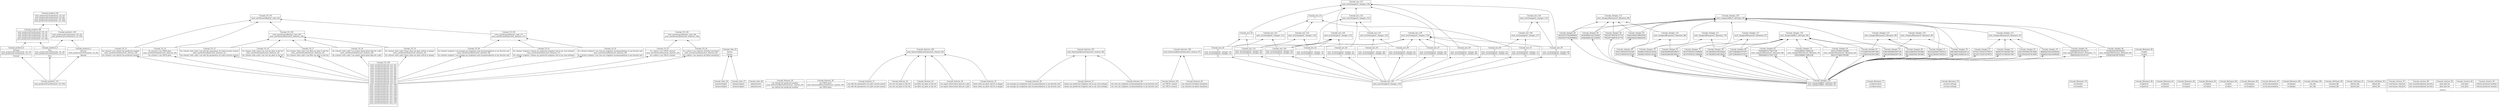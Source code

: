 digraph G { 
	rankdir=BT;
subgraph products { 
label="products";
4 [shape=record,label="{Concept_products_4|Vine\nexist_products2UserStories(C_US_18)\nexist_products2UserStories(C_US_21)\n|Vine\n}"];
5 [shape=record,label="{Concept_products_5|Almond\nexist_products2UserStories(C_US_20)\n|Almond\n}"];
6 [shape=record,label="{Concept_products_6|Orchard\nexist_products2UserStories(C_US_16)\nexist_products2UserStories(C_US_17)\n|Orchard\n}"];
98 [shape=record,label="{Concept_products_98|exist_products2UserStories(C_US_13)\nexist_products2UserStories(C_US_15)\nexist_products2UserStories(C_US_19)\nexist_products2UserStories(C_US_23)\nexist_products2UserStories(C_US_102)\n|}"];
99 [shape=record,label="{Concept_products_99|exist_products2UserStories(C_US_14)\nexist_products2UserStories(C_US_24)\nexist_products2UserStories(C_US_101)\nexist_products2UserStories(C_US_104)\n|}"];
100 [shape=record,label="{Concept_products_100|exist_products2UserStories(C_US_22)\nexist_products2UserStories(C_US_103)\n|}"];
121 [shape=record,label="{Concept_products_121|exist_products2UserStories(C_US_105)\n|}"];
	121 -> 4
	121 -> 5
	121 -> 6
	4 -> 98
	6 -> 98
	98 -> 99
	100 -> 99
	4 -> 100
	5 -> 100
}
subgraph US { 
label="US";
13 [shape=record,label="{Concept_US_13|As a farmer  I can refresh the predicted weather\nexist_userStories2features(C_features_29)\n|As a farmer  I can refresh the predicted weather\n}"];
14 [shape=record,label="{Concept_US_14|As a farmer I can CRUD plots\nexist_userStories2features(C_features_30)\n|As a farmer I can CRUD plots\n}"];
15 [shape=record,label="{Concept_US_15|As a farmer with a plot I can edit the parameters of a plot (current season)\nexist_userStories2features(C_features_31)\n|As a farmer with a plot I can edit the parameters of a plot (current season)\n}"];
16 [shape=record,label="{Concept_US_16|As a farmer with a plot I can sort my plots in the list\nexist_userStories2features(C_features_32)\n|As a farmer with a plot I can sort my plots in the list\n}"];
17 [shape=record,label="{Concept_US_17|As a farmer with a plot I can filter my plots in the list\nexist_userStories2features(C_features_33)\n|As a farmer with a plot I can filter my plots in the list\n}"];
18 [shape=record,label="{Concept_US_18|As a farmer with a plot I can export observation data for a plot\nexist_userStories2features(C_features_34)\n|As a farmer with a plot I can export observation data for a plot\n}"];
19 [shape=record,label="{Concept_US_19|As a farmer with a plot I know when my plots will be in danger\nexist_userStories2features(C_features_35)\n|As a farmer with a plot I know when my plots will be in danger\n}"];
20 [shape=record,label="{Concept_US_20|As a farmer irrigator I can manage my irrigations and recommendations in my favorite unit\nexist_userStories2features(C_features_36)\n|As a farmer irrigator I can manage my irrigations and recommendations in my favorite unit\n}"];
21 [shape=record,label="{Concept_US_21|As a farmer irrigator I choose my preferred irrigation unit in my user-settings\nexist_userStories2features(C_features_37)\n|As a farmer irrigator I choose my preferred irrigation unit in my user-settings\n}"];
22 [shape=record,label="{Concept_US_22|As a farmer irrigator I can view my irrigation recommendations in my favorite unit\nexist_userStories2features(C_features_38)\n|As a farmer irrigator I can view my irrigation recommendations in my favorite unit\n}"];
23 [shape=record,label="{Concept_US_23|As a admin I can CRUD a farmer\nexist_userStories2features(C_features_39)\n|As a admin I can CRUD a farmer\n}"];
24 [shape=record,label="{Concept_US_24|As a admin I can relaunch all failed simulation\nexist_userStories2features(C_features_40)\n|As a admin I can relaunch all failed simulation\n}"];
101 [shape=record,label="{Concept_US_101|exist_userStories2Roles(C_roles_25)\n|}"];
102 [shape=record,label="{Concept_US_102|exist_userStories2Roles(C_roles_26)\nexist_userStories2features(C_features_106)\n|}"];
103 [shape=record,label="{Concept_US_103|exist_userStories2Roles(C_roles_27)\nexist_userStories2features(C_features_107)\n|}"];
104 [shape=record,label="{Concept_US_104|exist_userStories2Roles(C_roles_28)\nexist_userStories2features(C_features_108)\n|}"];
105 [shape=record,label="{Concept_US_105|exist_userStories2mrs(C_mrs_41)\nexist_userStories2mrs(C_mrs_42)\nexist_userStories2mrs(C_mrs_43)\nexist_userStories2mrs(C_mrs_44)\nexist_userStories2mrs(C_mrs_45)\nexist_userStories2mrs(C_mrs_46)\nexist_userStories2mrs(C_mrs_47)\nexist_userStories2mrs(C_mrs_48)\nexist_userStories2mrs(C_mrs_49)\nexist_userStories2mrs(C_mrs_50)\nexist_userStories2mrs(C_mrs_51)\nexist_userStories2mrs(C_mrs_52)\nexist_userStories2mrs(C_mrs_109)\nexist_userStories2mrs(C_mrs_110)\nexist_userStories2mrs(C_mrs_122)\nexist_userStories2mrs(C_mrs_123)\nexist_userStories2mrs(C_mrs_124)\nexist_userStories2mrs(C_mrs_125)\nexist_userStories2mrs(C_mrs_126)\nexist_userStories2mrs(C_mrs_127)\nexist_userStories2mrs(C_mrs_128)\nexist_userStories2mrs(C_mrs_129)\nexist_userStories2mrs(C_mrs_130)\nexist_userStories2mrs(C_mrs_131)\n|}"];
	105 -> 13
	105 -> 14
	105 -> 15
	105 -> 16
	105 -> 17
	105 -> 18
	105 -> 19
	105 -> 20
	105 -> 21
	105 -> 22
	105 -> 23
	105 -> 24
	13 -> 101
	14 -> 101
	102 -> 101
	103 -> 101
	15 -> 102
	16 -> 102
	17 -> 102
	18 -> 102
	19 -> 102
	20 -> 103
	21 -> 103
	22 -> 103
	23 -> 104
	24 -> 104
}
subgraph roles { 
label="roles";
25 [shape=record,label="{Concept_roles_25|farmer\n|farmer\n}"];
26 [shape=record,label="{Concept_roles_26|farmerwithplot\n|farmerwithplot\n}"];
27 [shape=record,label="{Concept_roles_27|farmerirrigator\n|farmerirrigator\n}"];
28 [shape=record,label="{Concept_roles_28|administrator\n|administrator\n}"];
	26 -> 25
	27 -> 25
}
subgraph features { 
label="features";
29 [shape=record,label="{Concept_features_29|can refresh the predicted weather\nexist_features2AbstracFeatures(C_clusters_93)\n|can refresh the predicted weather\n}"];
30 [shape=record,label="{Concept_features_30|can CRUD plots\nexist_features2AbstracFeatures(C_clusters_94)\n|can CRUD plots\n}"];
31 [shape=record,label="{Concept_features_31|can edit the parameters of a plot current season\n|can edit the parameters of a plot current season\n}"];
32 [shape=record,label="{Concept_features_32|can sort my plots in the list\n|can sort my plots in the list\n}"];
33 [shape=record,label="{Concept_features_33|can filter my plots in the list\n|can filter my plots in the list\n}"];
34 [shape=record,label="{Concept_features_34|can export observation data for a plot\n|can export observation data for a plot\n}"];
35 [shape=record,label="{Concept_features_35|know when my plots will be in danger\n|know when my plots will be in danger\n}"];
36 [shape=record,label="{Concept_features_36|can manage my irrigations and recommendations in my favorite unit\n|can manage my irrigations and recommendations in my favorite unit\n}"];
37 [shape=record,label="{Concept_features_37|choose my preferred irrigation unit in my user-settings\n|choose my preferred irrigation unit in my user-settings\n}"];
38 [shape=record,label="{Concept_features_38|can view my irrigation recommendations in my favorite unit\n|can view my irrigation recommendations in my favorite unit\n}"];
39 [shape=record,label="{Concept_features_39|can CRUD a farmer\n|can CRUD a farmer\n}"];
40 [shape=record,label="{Concept_features_40|can relaunch all failed simulation\n|can relaunch all failed simulation\n}"];
106 [shape=record,label="{Concept_features_106|exist_features2AbstracFeatures(C_clusters_95)\n|}"];
107 [shape=record,label="{Concept_features_107|exist_features2AbstracFeatures(C_clusters_96)\n|}"];
108 [shape=record,label="{Concept_features_108|exist_features2AbstracFeatures(C_clusters_97)\n|}"];
	31 -> 106
	32 -> 106
	33 -> 106
	34 -> 106
	35 -> 106
	36 -> 107
	37 -> 107
	38 -> 107
	39 -> 108
	40 -> 108
}
subgraph mrs { 
label="mrs";
41 [shape=record,label="{Concept_mrs_41|1\n|}"];
42 [shape=record,label="{Concept_mrs_42|12\nexist_mrs2changes(C_changes_75)\nexist_mrs2changes(C_changes_76)\n|12\n}"];
43 [shape=record,label="{Concept_mrs_43|2\n|}"];
44 [shape=record,label="{Concept_mrs_44|3\nexist_mrs2changes(C_changes_57)\nexist_mrs2changes(C_changes_58)\n|3\n}"];
45 [shape=record,label="{Concept_mrs_45|4\nexist_mrs2changes(C_changes_59)\nexist_mrs2changes(C_changes_60)\n|4\n}"];
46 [shape=record,label="{Concept_mrs_46|5\nexist_mrs2changes(C_changes_61)\nexist_mrs2changes(C_changes_62)\n|5\n}"];
47 [shape=record,label="{Concept_mrs_47|6\nexist_mrs2changes(C_changes_63)\nexist_mrs2changes(C_changes_64)\n|6\n}"];
48 [shape=record,label="{Concept_mrs_48|7\nexist_mrs2changes(C_changes_65)\nexist_mrs2changes(C_changes_66)\n|7\n}"];
49 [shape=record,label="{Concept_mrs_49|8\nexist_mrs2changes(C_changes_67)\nexist_mrs2changes(C_changes_68)\n|8\n}"];
50 [shape=record,label="{Concept_mrs_50|9\nexist_mrs2changes(C_changes_69)\nexist_mrs2changes(C_changes_70)\n|9\n}"];
51 [shape=record,label="{Concept_mrs_51|10\nexist_mrs2changes(C_changes_71)\nexist_mrs2changes(C_changes_72)\n|10\n}"];
52 [shape=record,label="{Concept_mrs_52|11\nexist_mrs2changes(C_changes_73)\nexist_mrs2changes(C_changes_74)\n|11\n}"];
109 [shape=record,label="{Concept_mrs_109|exist_mrs2changes(C_changes_53)\nexist_mrs2changes(C_changes_54)\n|1\n}"];
110 [shape=record,label="{Concept_mrs_110|exist_mrs2changes(C_changes_55)\nexist_mrs2changes(C_changes_56)\n|2\n}"];
122 [shape=record,label="{Concept_mrs_122|exist_mrs2changes(C_changes_111)\n|}"];
123 [shape=record,label="{Concept_mrs_123|exist_mrs2changes(C_changes_112)\n|}"];
124 [shape=record,label="{Concept_mrs_124|exist_mrs2changes(C_changes_113)\n|}"];
125 [shape=record,label="{Concept_mrs_125|exist_mrs2changes(C_changes_114)\n|}"];
126 [shape=record,label="{Concept_mrs_126|exist_mrs2changes(C_changes_115)\n|}"];
127 [shape=record,label="{Concept_mrs_127|exist_mrs2changes(C_changes_116)\n|}"];
128 [shape=record,label="{Concept_mrs_128|exist_mrs2changes(C_changes_117)\n|}"];
129 [shape=record,label="{Concept_mrs_129|exist_mrs2changes(C_changes_118)\n|}"];
130 [shape=record,label="{Concept_mrs_130|exist_mrs2changes(C_changes_119)\n|}"];
131 [shape=record,label="{Concept_mrs_131|exist_mrs2changes(C_changes_120)\n|}"];
	51 -> 41
	122 -> 41
	125 -> 41
	130 -> 42
	42 -> 43
	110 -> 43
	130 -> 44
	130 -> 45
	130 -> 46
	130 -> 47
	130 -> 48
	130 -> 49
	130 -> 50
	130 -> 51
	130 -> 52
	130 -> 109
	130 -> 110
	42 -> 122
	109 -> 122
	44 -> 123
	110 -> 123
	127 -> 123
	44 -> 124
	52 -> 124
	109 -> 124
	110 -> 124
	42 -> 125
	52 -> 125
	50 -> 126
	128 -> 126
	45 -> 127
	46 -> 127
	49 -> 128
	51 -> 128
	46 -> 129
	47 -> 129
	48 -> 129
	49 -> 129
	50 -> 129
	52 -> 129
	109 -> 129
	41 -> 131
	43 -> 131
	47 -> 131
	48 -> 131
	50 -> 131
	123 -> 131
	124 -> 131
}
subgraph changes { 
label="changes";
53 [shape=record,label="{Concept_changes_53|4501250329347813690\n|4501250329347813690\n}"];
54 [shape=record,label="{Concept_changes_54|-9178629652198128020\n|-9178629652198128020\n}"];
55 [shape=record,label="{Concept_changes_55|4806920192418590028\n|4806920192418590028\n}"];
56 [shape=record,label="{Concept_changes_56|-6036306821441253850\n|-6036306821441253850\n}"];
57 [shape=record,label="{Concept_changes_57|-4572217343475279074\n|-4572217343475279074\n}"];
58 [shape=record,label="{Concept_changes_58|-7952397780978147776\n|-7952397780978147776\n}"];
59 [shape=record,label="{Concept_changes_59|-8761519655076102360\n|-8761519655076102360\n}"];
60 [shape=record,label="{Concept_changes_60|-6423541573029996850\n|-6423541573029996850\n}"];
61 [shape=record,label="{Concept_changes_61|3546592909368789015\n|3546592909368789015\n}"];
62 [shape=record,label="{Concept_changes_62|-4404244043188920592\n|-4404244043188920592\n}"];
63 [shape=record,label="{Concept_changes_63|862513758601550380\nexist_changes2filenames(C_filenames_82)\n|862513758601550380\n}"];
64 [shape=record,label="{Concept_changes_64|1968505636105103133\nexist_changes2filenames(C_filenames_77)\n|1968505636105103133\n}"];
65 [shape=record,label="{Concept_changes_65|-7669598201275617199\nexist_changes2filenames(C_filenames_88)\n|-7669598201275617199\n}"];
66 [shape=record,label="{Concept_changes_66|-2329032463587503853\nexist_changes2filenames(C_filenames_84)\n|-2329032463587503853\n}"];
67 [shape=record,label="{Concept_changes_67|-1714289193019073965\n|-1714289193019073965\n}"];
68 [shape=record,label="{Concept_changes_68|2457528648201475571\n|2457528648201475571\n}"];
69 [shape=record,label="{Concept_changes_69|2801426835027291886\n|2801426835027291886\n}"];
70 [shape=record,label="{Concept_changes_70|-5458189686119062108\nexist_changes2filenames(C_filenames_78)\n|-5458189686119062108\n}"];
71 [shape=record,label="{Concept_changes_71|5653234456472955215\n|5653234456472955215\n}"];
72 [shape=record,label="{Concept_changes_72|-8479793502213508906\n|-8479793502213508906\n}"];
73 [shape=record,label="{Concept_changes_73|3800557474403817667\n|3800557474403817667\n}"];
74 [shape=record,label="{Concept_changes_74|5766192999602907700\n|5766192999602907700\n}"];
75 [shape=record,label="{Concept_changes_75|8449833180525120302\n|8449833180525120302\n}"];
76 [shape=record,label="{Concept_changes_76|6081486316280434114\n|6081486316280434114\n}"];
111 [shape=record,label="{Concept_changes_111|exist_changes2filenames(C_filenames_79)\n|}"];
112 [shape=record,label="{Concept_changes_112|exist_changes2filenames(C_filenames_80)\n|}"];
113 [shape=record,label="{Concept_changes_113|exist_changes2filenames(C_filenames_81)\n|}"];
114 [shape=record,label="{Concept_changes_114|exist_changes2filenames(C_filenames_83)\n|}"];
115 [shape=record,label="{Concept_changes_115|exist_changes2filenames(C_filenames_85)\n|}"];
116 [shape=record,label="{Concept_changes_116|exist_changes2filenames(C_filenames_86)\n|}"];
117 [shape=record,label="{Concept_changes_117|exist_changes2filenames(C_filenames_87)\n|}"];
118 [shape=record,label="{Concept_changes_118|exist_changes2diffs(C_editTypes_89)\n|}"];
119 [shape=record,label="{Concept_changes_119|exist_changes2diffs(C_editTypes_90)\nexist_changes2diffs(C_editTypes_91)\n|}"];
120 [shape=record,label="{Concept_changes_120|exist_changes2diffs(C_editTypes_92)\n|}"];
	119 -> 53
	119 -> 54
	119 -> 55
	119 -> 56
	119 -> 57
	119 -> 58
	119 -> 59
	119 -> 60
	119 -> 61
	119 -> 62
	119 -> 63
	119 -> 64
	119 -> 65
	119 -> 66
	119 -> 67
	119 -> 68
	119 -> 69
	119 -> 70
	119 -> 71
	119 -> 72
	119 -> 73
	119 -> 74
	119 -> 75
	119 -> 76
	54 -> 111
	75 -> 111
	56 -> 112
	58 -> 112
	60 -> 112
	62 -> 112
	116 -> 112
	53 -> 113
	55 -> 113
	57 -> 113
	73 -> 113
	74 -> 114
	76 -> 114
	67 -> 115
	69 -> 115
	71 -> 115
	59 -> 116
	61 -> 116
	68 -> 117
	72 -> 117
	54 -> 118
	61 -> 118
	63 -> 118
	65 -> 118
	67 -> 118
	68 -> 118
	70 -> 118
	74 -> 118
	56 -> 120
	58 -> 120
	59 -> 120
	60 -> 120
	62 -> 120
	64 -> 120
	66 -> 120
	69 -> 120
	71 -> 120
	72 -> 120
	75 -> 120
	76 -> 120
	113 -> 120
}
subgraph filenames { 
label="filenames";
77 [shape=record,label="{Concept_filenames_77|src/observation\n|src/observation\n}"];
78 [shape=record,label="{Concept_filenames_78|src/user-settings\n|src/user-settings\n}"];
79 [shape=record,label="{Concept_filenames_79|src/weather\n|src/weather\n}"];
80 [shape=record,label="{Concept_filenames_80|src/plot\n|src/plot\n}"];
81 [shape=record,label="{Concept_filenames_81|src/farmer\n|src/farmer\n}"];
82 [shape=record,label="{Concept_filenames_82|src/export\n|src/export\n}"];
83 [shape=record,label="{Concept_filenames_83|src/admin\n|src/admin\n}"];
84 [shape=record,label="{Concept_filenames_84|src/alert\n|src/alert\n}"];
85 [shape=record,label="{Concept_filenames_85|src/irrigation\n|src/irrigation\n}"];
86 [shape=record,label="{Concept_filenames_86|src/plotList\n|src/plotList\n}"];
87 [shape=record,label="{Concept_filenames_87|src/recommendation\n|src/recommendation\n}"];
88 [shape=record,label="{Concept_filenames_88|src/danger\n|src/danger\n}"];
	86 -> 80
}
subgraph editTypes { 
label="editTypes";
89 [shape=record,label="{Concept_editTypes_89|new_file\n|new_file\n}"];
90 [shape=record,label="{Concept_editTypes_90|renamed_file\n|renamed_file\n}"];
91 [shape=record,label="{Concept_editTypes_91|deleted_file\n|deleted_file\n}"];
92 [shape=record,label="{Concept_editTypes_92|edited_file\n|edited_file\n}"];
}
subgraph clusters { 
label="clusters";
93 [shape=record,label="{Concept_clusters_93|refresh predicted weather\n|refresh predicted weather\n}"];
94 [shape=record,label="{Concept_clusters_94|crud plots\n|crud plots\n}"];
95 [shape=record,label="{Concept_clusters_95|plots plot list\n|plots plot list\n}"];
96 [shape=record,label="{Concept_clusters_96|unit recommendations favorite\n|unit recommendations favorite\n}"];
97 [shape=record,label="{Concept_clusters_97|crud farmer relaunch\n|crud farmer relaunch\n}"];
}
}